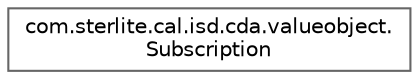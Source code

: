 digraph "Graphical Class Hierarchy"
{
 // LATEX_PDF_SIZE
  bgcolor="transparent";
  edge [fontname=Helvetica,fontsize=10,labelfontname=Helvetica,labelfontsize=10];
  node [fontname=Helvetica,fontsize=10,shape=box,height=0.2,width=0.4];
  rankdir="LR";
  Node0 [id="Node000000",label="com.sterlite.cal.isd.cda.valueobject.\lSubscription",height=0.2,width=0.4,color="grey40", fillcolor="white", style="filled",URL="$classcom_1_1sterlite_1_1cal_1_1isd_1_1cda_1_1valueobject_1_1_subscription.html",tooltip=" "];
}
